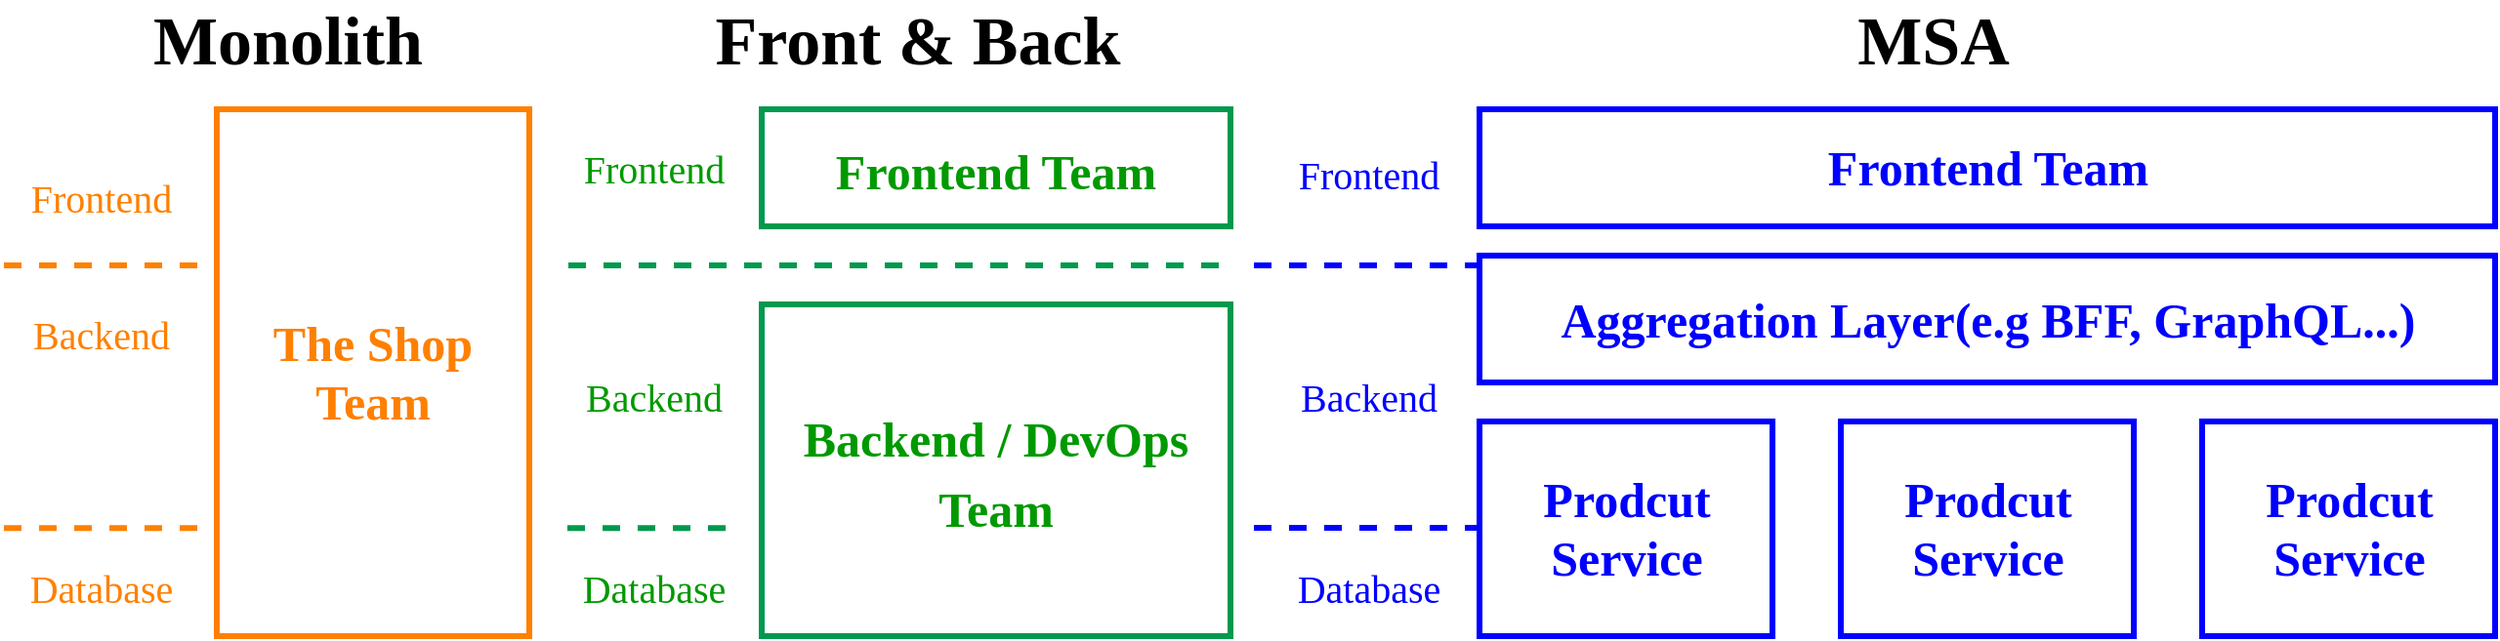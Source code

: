 <mxfile>
    <diagram id="0-S-rZtrnHzu2-yfMLLQ" name="페이지-1">
        <mxGraphModel dx="550" dy="426" grid="1" gridSize="10" guides="1" tooltips="1" connect="1" arrows="1" fold="1" page="1" pageScale="1" pageWidth="827" pageHeight="1169" math="0" shadow="0">
            <root>
                <mxCell id="0"/>
                <mxCell id="1" parent="0"/>
                <mxCell id="2" value="The Shop Team" style="rounded=0;whiteSpace=wrap;html=1;fontFamily=Comic Sans MS;fontSize=25;fontStyle=1;strokeColor=#FF8000;strokeWidth=3;fontColor=#FF8000;" vertex="1" parent="1">
                    <mxGeometry x="159" y="200" width="160" height="270" as="geometry"/>
                </mxCell>
                <mxCell id="3" value="&lt;font style=&quot;font-size: 25px&quot;&gt;Frontend Team&lt;/font&gt;" style="rounded=0;whiteSpace=wrap;html=1;fontFamily=Comic Sans MS;fontSize=30;fontStyle=1;strokeWidth=3;strokeColor=#00994D;fontColor=#009900;" vertex="1" parent="1">
                    <mxGeometry x="438" y="200" width="240" height="60" as="geometry"/>
                </mxCell>
                <mxCell id="4" value="&lt;font style=&quot;font-size: 25px&quot;&gt;Backend / DevOps Team&lt;/font&gt;" style="rounded=0;whiteSpace=wrap;html=1;fontFamily=Comic Sans MS;fontSize=30;fontStyle=1;strokeWidth=3;strokeColor=#00994D;fontColor=#009900;" vertex="1" parent="1">
                    <mxGeometry x="438" y="300" width="240" height="170" as="geometry"/>
                </mxCell>
                <mxCell id="6" value="" style="endArrow=none;dashed=1;html=1;fontFamily=Comic Sans MS;fontSize=25;strokeWidth=3;strokeColor=#00994D;fontColor=#009900;" edge="1" parent="1">
                    <mxGeometry width="50" height="50" relative="1" as="geometry">
                        <mxPoint x="339" y="280" as="sourcePoint"/>
                        <mxPoint x="680" y="280" as="targetPoint"/>
                    </mxGeometry>
                </mxCell>
                <mxCell id="7" value="" style="endArrow=none;dashed=1;html=1;fontFamily=Comic Sans MS;fontSize=25;strokeWidth=3;strokeColor=#00994D;fontColor=#009900;" edge="1" parent="1">
                    <mxGeometry width="50" height="50" relative="1" as="geometry">
                        <mxPoint x="338.5" y="414.66" as="sourcePoint"/>
                        <mxPoint x="427.5" y="414.66" as="targetPoint"/>
                    </mxGeometry>
                </mxCell>
                <mxCell id="8" value="" style="endArrow=none;dashed=1;html=1;fontFamily=Comic Sans MS;fontSize=25;strokeWidth=3;strokeColor=#FF8000;" edge="1" parent="1">
                    <mxGeometry width="50" height="50" relative="1" as="geometry">
                        <mxPoint x="50" y="280" as="sourcePoint"/>
                        <mxPoint x="150" y="280" as="targetPoint"/>
                    </mxGeometry>
                </mxCell>
                <mxCell id="11" value="" style="endArrow=none;dashed=1;html=1;fontFamily=Comic Sans MS;fontSize=25;strokeWidth=3;strokeColor=#FF8000;" edge="1" parent="1">
                    <mxGeometry width="50" height="50" relative="1" as="geometry">
                        <mxPoint x="50" y="414.66" as="sourcePoint"/>
                        <mxPoint x="150" y="414.66" as="targetPoint"/>
                        <Array as="points">
                            <mxPoint x="90" y="414.66"/>
                        </Array>
                    </mxGeometry>
                </mxCell>
                <mxCell id="12" value="Frontend" style="text;html=1;strokeColor=none;fillColor=none;align=center;verticalAlign=middle;whiteSpace=wrap;rounded=0;fontFamily=Comic Sans MS;fontSize=20;fontColor=#FF8000;" vertex="1" parent="1">
                    <mxGeometry x="60" y="230" width="80" height="30" as="geometry"/>
                </mxCell>
                <mxCell id="13" value="Backend" style="text;html=1;strokeColor=none;fillColor=none;align=center;verticalAlign=middle;whiteSpace=wrap;rounded=0;fontFamily=Comic Sans MS;fontSize=20;fontColor=#FF8000;" vertex="1" parent="1">
                    <mxGeometry x="60" y="300" width="80" height="30" as="geometry"/>
                </mxCell>
                <mxCell id="14" value="Database" style="text;html=1;strokeColor=none;fillColor=none;align=center;verticalAlign=middle;whiteSpace=wrap;rounded=0;fontFamily=Comic Sans MS;fontSize=20;fontColor=#FF8000;" vertex="1" parent="1">
                    <mxGeometry x="60" y="430" width="80" height="30" as="geometry"/>
                </mxCell>
                <mxCell id="17" value="Frontend" style="text;html=1;strokeColor=none;fillColor=none;align=center;verticalAlign=middle;whiteSpace=wrap;rounded=0;fontFamily=Comic Sans MS;fontSize=20;fontColor=#009900;" vertex="1" parent="1">
                    <mxGeometry x="343" y="215" width="80" height="30" as="geometry"/>
                </mxCell>
                <mxCell id="20" value="Backend" style="text;html=1;strokeColor=none;fillColor=none;align=center;verticalAlign=middle;whiteSpace=wrap;rounded=0;fontFamily=Comic Sans MS;fontSize=20;fontColor=#009900;" vertex="1" parent="1">
                    <mxGeometry x="343" y="332" width="80" height="30" as="geometry"/>
                </mxCell>
                <mxCell id="21" value="Database" style="text;html=1;strokeColor=none;fillColor=none;align=center;verticalAlign=middle;whiteSpace=wrap;rounded=0;fontFamily=Comic Sans MS;fontSize=20;fontColor=#009900;" vertex="1" parent="1">
                    <mxGeometry x="343" y="430" width="80" height="30" as="geometry"/>
                </mxCell>
                <mxCell id="24" value="Monolith" style="text;html=1;strokeColor=none;fillColor=none;align=center;verticalAlign=middle;whiteSpace=wrap;rounded=0;fontFamily=Comic Sans MS;fontSize=35;fontColor=#000000;fontStyle=1" vertex="1" parent="1">
                    <mxGeometry x="120" y="150" width="151" height="30" as="geometry"/>
                </mxCell>
                <mxCell id="25" value="Front &amp;amp; Back" style="text;html=1;strokeColor=none;fillColor=none;align=center;verticalAlign=middle;whiteSpace=wrap;rounded=0;fontFamily=Comic Sans MS;fontSize=35;fontColor=#000000;fontStyle=1" vertex="1" parent="1">
                    <mxGeometry x="390" y="150" width="256" height="30" as="geometry"/>
                </mxCell>
                <mxCell id="26" value="&lt;font style=&quot;font-size: 25px&quot;&gt;Frontend Team&lt;/font&gt;" style="rounded=0;whiteSpace=wrap;html=1;fontFamily=Comic Sans MS;fontSize=25;fontStyle=1;strokeWidth=3;strokeColor=#0000FF;fontColor=#0000FF;" vertex="1" parent="1">
                    <mxGeometry x="805.5" y="200" width="520" height="60" as="geometry"/>
                </mxCell>
                <mxCell id="27" value="&lt;font style=&quot;font-size: 25px&quot;&gt;Aggregation Layer(e.g BFF, GraphQL...)&lt;/font&gt;" style="rounded=0;whiteSpace=wrap;html=1;fontFamily=Comic Sans MS;fontSize=25;fontStyle=1;strokeWidth=3;strokeColor=#0000FF;fontColor=#0000FF;" vertex="1" parent="1">
                    <mxGeometry x="805.5" y="275" width="520" height="65" as="geometry"/>
                </mxCell>
                <mxCell id="28" value="Prodcut&lt;br&gt;Service" style="rounded=0;whiteSpace=wrap;html=1;fontFamily=Comic Sans MS;fontSize=25;fontStyle=1;strokeWidth=3;strokeColor=#0000FF;fontColor=#0000FF;" vertex="1" parent="1">
                    <mxGeometry x="805.5" y="360" width="150" height="110" as="geometry"/>
                </mxCell>
                <mxCell id="29" value="Prodcut&lt;br&gt;Service" style="rounded=0;whiteSpace=wrap;html=1;fontFamily=Comic Sans MS;fontSize=25;fontStyle=1;strokeWidth=3;strokeColor=#0000FF;fontColor=#0000FF;" vertex="1" parent="1">
                    <mxGeometry x="990.5" y="360" width="150" height="110" as="geometry"/>
                </mxCell>
                <mxCell id="30" value="Prodcut&lt;br&gt;Service" style="rounded=0;whiteSpace=wrap;html=1;fontFamily=Comic Sans MS;fontSize=25;fontStyle=1;strokeWidth=3;strokeColor=#0000FF;fontColor=#0000FF;" vertex="1" parent="1">
                    <mxGeometry x="1175.5" y="360" width="150" height="110" as="geometry"/>
                </mxCell>
                <mxCell id="31" value="" style="endArrow=none;dashed=1;html=1;fontFamily=Comic Sans MS;fontSize=25;strokeWidth=3;entryX=0;entryY=0.5;entryDx=0;entryDy=0;strokeColor=#0000FF;fontColor=#009900;" edge="1" parent="1">
                    <mxGeometry width="50" height="50" relative="1" as="geometry">
                        <mxPoint x="690" y="280" as="sourcePoint"/>
                        <mxPoint x="807" y="280" as="targetPoint"/>
                        <Array as="points">
                            <mxPoint x="749" y="280"/>
                        </Array>
                    </mxGeometry>
                </mxCell>
                <mxCell id="32" value="Frontend" style="text;html=1;strokeColor=none;fillColor=none;align=center;verticalAlign=middle;whiteSpace=wrap;rounded=0;fontFamily=Comic Sans MS;fontSize=20;fontColor=#0000FF;" vertex="1" parent="1">
                    <mxGeometry x="708.5" y="217.5" width="80" height="30" as="geometry"/>
                </mxCell>
                <mxCell id="33" value="" style="endArrow=none;dashed=1;html=1;fontFamily=Comic Sans MS;fontSize=25;strokeWidth=3;entryX=0;entryY=0.5;entryDx=0;entryDy=0;strokeColor=#0000FF;fontColor=#009900;" edge="1" parent="1">
                    <mxGeometry width="50" height="50" relative="1" as="geometry">
                        <mxPoint x="690" y="414.5" as="sourcePoint"/>
                        <mxPoint x="807" y="414.5" as="targetPoint"/>
                        <Array as="points">
                            <mxPoint x="749" y="414.5"/>
                        </Array>
                    </mxGeometry>
                </mxCell>
                <mxCell id="34" value="Backend" style="text;html=1;strokeColor=none;fillColor=none;align=center;verticalAlign=middle;whiteSpace=wrap;rounded=0;fontFamily=Comic Sans MS;fontSize=20;fontColor=#0000FF;" vertex="1" parent="1">
                    <mxGeometry x="708.5" y="332" width="80" height="30" as="geometry"/>
                </mxCell>
                <mxCell id="35" value="Database" style="text;html=1;strokeColor=none;fillColor=none;align=center;verticalAlign=middle;whiteSpace=wrap;rounded=0;fontFamily=Comic Sans MS;fontSize=20;fontColor=#0000FF;" vertex="1" parent="1">
                    <mxGeometry x="708.5" y="430" width="80" height="30" as="geometry"/>
                </mxCell>
                <mxCell id="37" value="MSA" style="text;html=1;strokeColor=none;fillColor=none;align=center;verticalAlign=middle;whiteSpace=wrap;rounded=0;fontFamily=Comic Sans MS;fontSize=35;fontColor=#000000;fontStyle=1" vertex="1" parent="1">
                    <mxGeometry x="910" y="150" width="256" height="30" as="geometry"/>
                </mxCell>
            </root>
        </mxGraphModel>
    </diagram>
</mxfile>